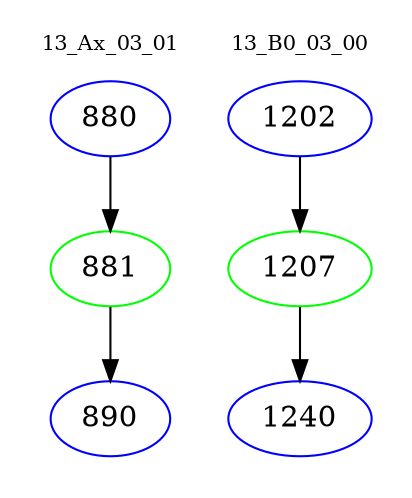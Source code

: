 digraph{
subgraph cluster_0 {
color = white
label = "13_Ax_03_01";
fontsize=10;
T0_880 [label="880", color="blue"]
T0_880 -> T0_881 [color="black"]
T0_881 [label="881", color="green"]
T0_881 -> T0_890 [color="black"]
T0_890 [label="890", color="blue"]
}
subgraph cluster_1 {
color = white
label = "13_B0_03_00";
fontsize=10;
T1_1202 [label="1202", color="blue"]
T1_1202 -> T1_1207 [color="black"]
T1_1207 [label="1207", color="green"]
T1_1207 -> T1_1240 [color="black"]
T1_1240 [label="1240", color="blue"]
}
}
